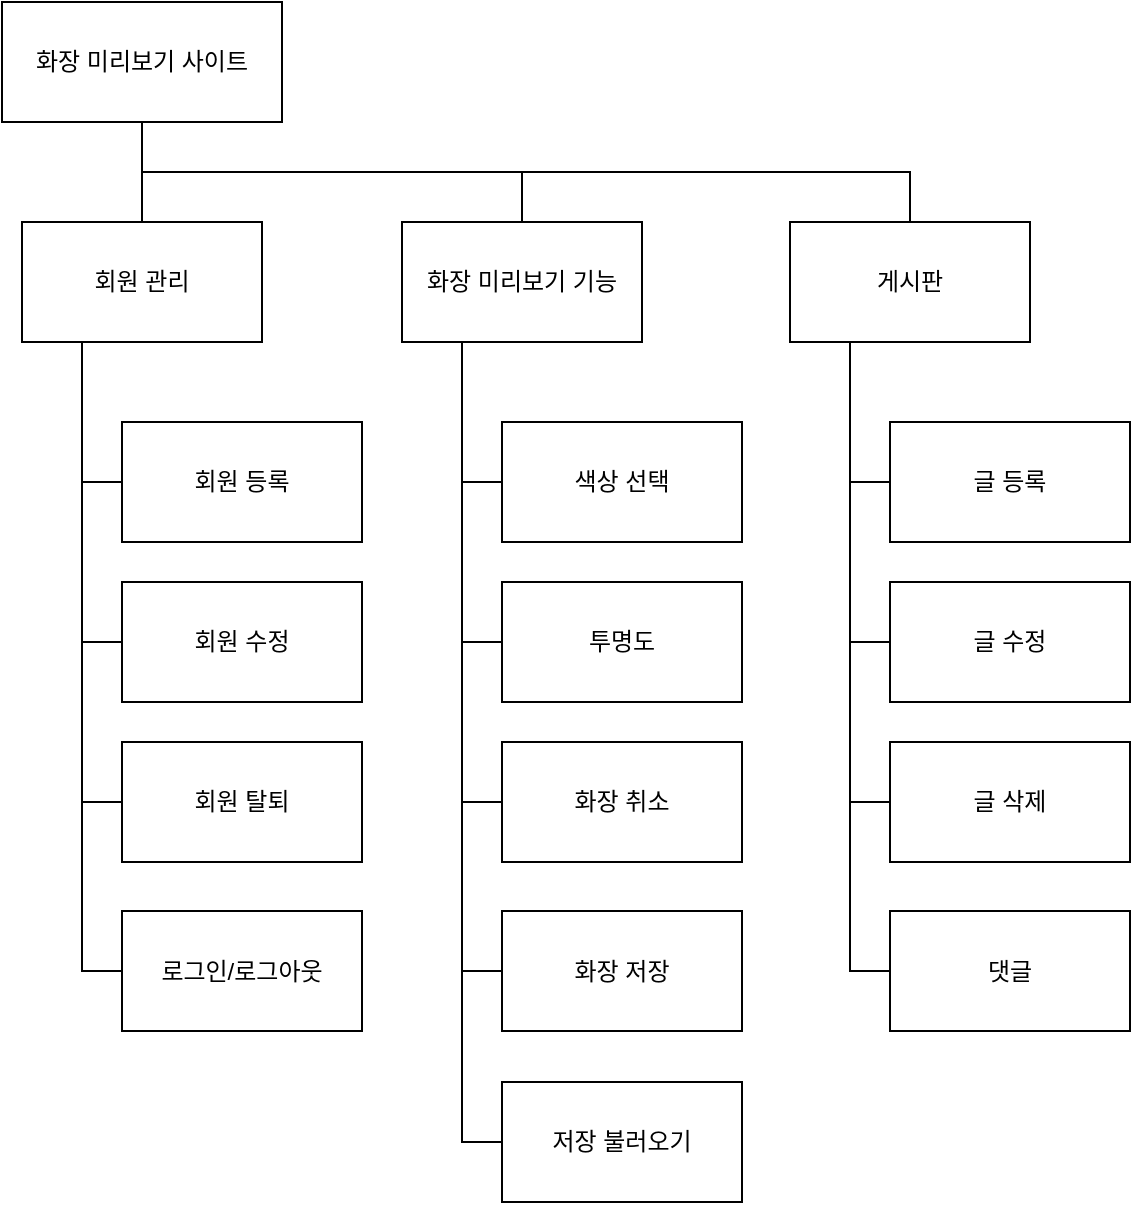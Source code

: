 <mxfile version="24.8.8">
  <diagram name="페이지-1" id="XAZbp5LNm1HYMfA_YuV1">
    <mxGraphModel dx="989" dy="538" grid="1" gridSize="10" guides="1" tooltips="1" connect="1" arrows="1" fold="1" page="1" pageScale="1" pageWidth="827" pageHeight="1169" math="0" shadow="0">
      <root>
        <mxCell id="0" />
        <mxCell id="1" parent="0" />
        <mxCell id="0J6E3vFg2zxYn511QmRk-1" value="&lt;font style=&quot;vertical-align: inherit;&quot;&gt;&lt;font style=&quot;vertical-align: inherit;&quot;&gt;화장 미리보기 사이트&lt;/font&gt;&lt;/font&gt;" style="rounded=0;whiteSpace=wrap;html=1;" vertex="1" parent="1">
          <mxGeometry x="30" y="70" width="140" height="60" as="geometry" />
        </mxCell>
        <mxCell id="0J6E3vFg2zxYn511QmRk-2" value="&lt;font style=&quot;vertical-align: inherit;&quot;&gt;&lt;font style=&quot;vertical-align: inherit;&quot;&gt;회원 관리&lt;/font&gt;&lt;/font&gt;" style="rounded=0;whiteSpace=wrap;html=1;" vertex="1" parent="1">
          <mxGeometry x="40" y="180" width="120" height="60" as="geometry" />
        </mxCell>
        <mxCell id="0J6E3vFg2zxYn511QmRk-3" value="&lt;font style=&quot;vertical-align: inherit;&quot;&gt;&lt;font style=&quot;vertical-align: inherit;&quot;&gt;&lt;font style=&quot;vertical-align: inherit;&quot;&gt;&lt;font style=&quot;vertical-align: inherit;&quot;&gt;회원 등록&lt;/font&gt;&lt;/font&gt;&lt;/font&gt;&lt;/font&gt;" style="rounded=0;whiteSpace=wrap;html=1;" vertex="1" parent="1">
          <mxGeometry x="90" y="280" width="120" height="60" as="geometry" />
        </mxCell>
        <mxCell id="0J6E3vFg2zxYn511QmRk-4" value="&lt;font style=&quot;vertical-align: inherit;&quot;&gt;&lt;font style=&quot;vertical-align: inherit;&quot;&gt;&lt;font style=&quot;vertical-align: inherit;&quot;&gt;&lt;font style=&quot;vertical-align: inherit;&quot;&gt;&lt;font style=&quot;vertical-align: inherit;&quot;&gt;&lt;font style=&quot;vertical-align: inherit;&quot;&gt;회원 수정&lt;/font&gt;&lt;/font&gt;&lt;/font&gt;&lt;/font&gt;&lt;/font&gt;&lt;/font&gt;" style="rounded=0;whiteSpace=wrap;html=1;" vertex="1" parent="1">
          <mxGeometry x="90" y="360" width="120" height="60" as="geometry" />
        </mxCell>
        <mxCell id="0J6E3vFg2zxYn511QmRk-5" value="&lt;font style=&quot;vertical-align: inherit;&quot;&gt;&lt;font style=&quot;vertical-align: inherit;&quot;&gt;&lt;font style=&quot;vertical-align: inherit;&quot;&gt;&lt;font style=&quot;vertical-align: inherit;&quot;&gt;&lt;font style=&quot;vertical-align: inherit;&quot;&gt;&lt;font style=&quot;vertical-align: inherit;&quot;&gt;&lt;font style=&quot;vertical-align: inherit;&quot;&gt;&lt;font style=&quot;vertical-align: inherit;&quot;&gt;회원 탈퇴&lt;/font&gt;&lt;/font&gt;&lt;/font&gt;&lt;/font&gt;&lt;/font&gt;&lt;/font&gt;&lt;/font&gt;&lt;/font&gt;" style="rounded=0;whiteSpace=wrap;html=1;" vertex="1" parent="1">
          <mxGeometry x="90" y="440" width="120" height="60" as="geometry" />
        </mxCell>
        <mxCell id="0J6E3vFg2zxYn511QmRk-6" value="&lt;font style=&quot;vertical-align: inherit;&quot;&gt;&lt;font style=&quot;vertical-align: inherit;&quot;&gt;로그인/로그아웃&lt;/font&gt;&lt;/font&gt;" style="rounded=0;whiteSpace=wrap;html=1;" vertex="1" parent="1">
          <mxGeometry x="90" y="524.5" width="120" height="60" as="geometry" />
        </mxCell>
        <mxCell id="0J6E3vFg2zxYn511QmRk-7" value="화장 미리보기 기능" style="rounded=0;whiteSpace=wrap;html=1;" vertex="1" parent="1">
          <mxGeometry x="230" y="180" width="120" height="60" as="geometry" />
        </mxCell>
        <mxCell id="0J6E3vFg2zxYn511QmRk-8" value="&lt;font style=&quot;vertical-align: inherit;&quot;&gt;&lt;font style=&quot;vertical-align: inherit;&quot;&gt;&lt;font style=&quot;vertical-align: inherit;&quot;&gt;&lt;font style=&quot;vertical-align: inherit;&quot;&gt;색상 선택&lt;/font&gt;&lt;/font&gt;&lt;/font&gt;&lt;/font&gt;" style="rounded=0;whiteSpace=wrap;html=1;" vertex="1" parent="1">
          <mxGeometry x="280" y="280" width="120" height="60" as="geometry" />
        </mxCell>
        <mxCell id="0J6E3vFg2zxYn511QmRk-9" value="&lt;font style=&quot;vertical-align: inherit;&quot;&gt;&lt;font style=&quot;vertical-align: inherit;&quot;&gt;&lt;font style=&quot;vertical-align: inherit;&quot;&gt;&lt;font style=&quot;vertical-align: inherit;&quot;&gt;&lt;font style=&quot;vertical-align: inherit;&quot;&gt;&lt;font style=&quot;vertical-align: inherit;&quot;&gt;투명도&lt;/font&gt;&lt;/font&gt;&lt;/font&gt;&lt;/font&gt;&lt;/font&gt;&lt;/font&gt;" style="rounded=0;whiteSpace=wrap;html=1;" vertex="1" parent="1">
          <mxGeometry x="280" y="360" width="120" height="60" as="geometry" />
        </mxCell>
        <mxCell id="0J6E3vFg2zxYn511QmRk-10" value="&lt;font style=&quot;vertical-align: inherit;&quot;&gt;&lt;font style=&quot;vertical-align: inherit;&quot;&gt;&lt;font style=&quot;vertical-align: inherit;&quot;&gt;&lt;font style=&quot;vertical-align: inherit;&quot;&gt;&lt;font style=&quot;vertical-align: inherit;&quot;&gt;&lt;font style=&quot;vertical-align: inherit;&quot;&gt;&lt;font style=&quot;vertical-align: inherit;&quot;&gt;&lt;font style=&quot;vertical-align: inherit;&quot;&gt;화장 취소&lt;/font&gt;&lt;/font&gt;&lt;/font&gt;&lt;/font&gt;&lt;/font&gt;&lt;/font&gt;&lt;/font&gt;&lt;/font&gt;" style="rounded=0;whiteSpace=wrap;html=1;" vertex="1" parent="1">
          <mxGeometry x="280" y="440" width="120" height="60" as="geometry" />
        </mxCell>
        <mxCell id="0J6E3vFg2zxYn511QmRk-11" value="&lt;font style=&quot;vertical-align: inherit;&quot;&gt;&lt;font style=&quot;vertical-align: inherit;&quot;&gt;화장 저장&lt;/font&gt;&lt;/font&gt;" style="rounded=0;whiteSpace=wrap;html=1;" vertex="1" parent="1">
          <mxGeometry x="280" y="524.5" width="120" height="60" as="geometry" />
        </mxCell>
        <mxCell id="0J6E3vFg2zxYn511QmRk-12" value="&lt;font style=&quot;vertical-align: inherit;&quot;&gt;&lt;font style=&quot;vertical-align: inherit;&quot;&gt;게시판&lt;/font&gt;&lt;/font&gt;" style="rounded=0;whiteSpace=wrap;html=1;" vertex="1" parent="1">
          <mxGeometry x="424" y="180" width="120" height="60" as="geometry" />
        </mxCell>
        <mxCell id="0J6E3vFg2zxYn511QmRk-13" value="글 등록" style="rounded=0;whiteSpace=wrap;html=1;" vertex="1" parent="1">
          <mxGeometry x="474" y="280" width="120" height="60" as="geometry" />
        </mxCell>
        <mxCell id="0J6E3vFg2zxYn511QmRk-14" value="&lt;font style=&quot;vertical-align: inherit;&quot;&gt;&lt;font style=&quot;vertical-align: inherit;&quot;&gt;&lt;font style=&quot;vertical-align: inherit;&quot;&gt;&lt;font style=&quot;vertical-align: inherit;&quot;&gt;&lt;font style=&quot;vertical-align: inherit;&quot;&gt;&lt;font style=&quot;vertical-align: inherit;&quot;&gt;글 수정&lt;/font&gt;&lt;/font&gt;&lt;/font&gt;&lt;/font&gt;&lt;/font&gt;&lt;/font&gt;" style="rounded=0;whiteSpace=wrap;html=1;" vertex="1" parent="1">
          <mxGeometry x="474" y="360" width="120" height="60" as="geometry" />
        </mxCell>
        <mxCell id="0J6E3vFg2zxYn511QmRk-15" value="&lt;font style=&quot;vertical-align: inherit;&quot;&gt;&lt;font style=&quot;vertical-align: inherit;&quot;&gt;&lt;font style=&quot;vertical-align: inherit;&quot;&gt;&lt;font style=&quot;vertical-align: inherit;&quot;&gt;&lt;font style=&quot;vertical-align: inherit;&quot;&gt;&lt;font style=&quot;vertical-align: inherit;&quot;&gt;&lt;font style=&quot;vertical-align: inherit;&quot;&gt;&lt;font style=&quot;vertical-align: inherit;&quot;&gt;글 삭제&lt;/font&gt;&lt;/font&gt;&lt;/font&gt;&lt;/font&gt;&lt;/font&gt;&lt;/font&gt;&lt;/font&gt;&lt;/font&gt;" style="rounded=0;whiteSpace=wrap;html=1;" vertex="1" parent="1">
          <mxGeometry x="474" y="440" width="120" height="60" as="geometry" />
        </mxCell>
        <mxCell id="0J6E3vFg2zxYn511QmRk-16" value="&lt;font style=&quot;vertical-align: inherit;&quot;&gt;&lt;font style=&quot;vertical-align: inherit;&quot;&gt;댓글&lt;/font&gt;&lt;/font&gt;" style="rounded=0;whiteSpace=wrap;html=1;" vertex="1" parent="1">
          <mxGeometry x="474" y="524.5" width="120" height="60" as="geometry" />
        </mxCell>
        <mxCell id="0J6E3vFg2zxYn511QmRk-17" value="&lt;font style=&quot;vertical-align: inherit;&quot;&gt;&lt;font style=&quot;vertical-align: inherit;&quot;&gt;저장 불러오기&lt;/font&gt;&lt;/font&gt;" style="rounded=0;whiteSpace=wrap;html=1;" vertex="1" parent="1">
          <mxGeometry x="280" y="610" width="120" height="60" as="geometry" />
        </mxCell>
        <mxCell id="0J6E3vFg2zxYn511QmRk-19" value="" style="endArrow=none;html=1;rounded=0;entryX=0.25;entryY=1;entryDx=0;entryDy=0;exitX=0;exitY=0.5;exitDx=0;exitDy=0;edgeStyle=orthogonalEdgeStyle;" edge="1" parent="1" source="0J6E3vFg2zxYn511QmRk-6" target="0J6E3vFg2zxYn511QmRk-2">
          <mxGeometry width="50" height="50" relative="1" as="geometry">
            <mxPoint x="430" y="530" as="sourcePoint" />
            <mxPoint x="60" y="270" as="targetPoint" />
          </mxGeometry>
        </mxCell>
        <mxCell id="0J6E3vFg2zxYn511QmRk-20" value="" style="endArrow=none;html=1;rounded=0;entryX=0.25;entryY=1;entryDx=0;entryDy=0;exitX=0;exitY=0.5;exitDx=0;exitDy=0;edgeStyle=orthogonalEdgeStyle;" edge="1" parent="1" source="0J6E3vFg2zxYn511QmRk-17" target="0J6E3vFg2zxYn511QmRk-7">
          <mxGeometry width="50" height="50" relative="1" as="geometry">
            <mxPoint x="270" y="420" as="sourcePoint" />
            <mxPoint x="320" y="370" as="targetPoint" />
          </mxGeometry>
        </mxCell>
        <mxCell id="0J6E3vFg2zxYn511QmRk-21" value="" style="endArrow=none;html=1;rounded=0;entryX=0.25;entryY=1;entryDx=0;entryDy=0;exitX=0;exitY=0.5;exitDx=0;exitDy=0;edgeStyle=orthogonalEdgeStyle;" edge="1" parent="1" source="0J6E3vFg2zxYn511QmRk-16" target="0J6E3vFg2zxYn511QmRk-12">
          <mxGeometry width="50" height="50" relative="1" as="geometry">
            <mxPoint x="270" y="420" as="sourcePoint" />
            <mxPoint x="320" y="370" as="targetPoint" />
          </mxGeometry>
        </mxCell>
        <mxCell id="0J6E3vFg2zxYn511QmRk-22" value="" style="endArrow=none;html=1;rounded=0;entryX=0.5;entryY=0;entryDx=0;entryDy=0;exitX=0.5;exitY=1;exitDx=0;exitDy=0;" edge="1" parent="1" source="0J6E3vFg2zxYn511QmRk-1" target="0J6E3vFg2zxYn511QmRk-2">
          <mxGeometry width="50" height="50" relative="1" as="geometry">
            <mxPoint x="260" y="310" as="sourcePoint" />
            <mxPoint x="310" y="260" as="targetPoint" />
          </mxGeometry>
        </mxCell>
        <mxCell id="0J6E3vFg2zxYn511QmRk-23" value="" style="endArrow=none;html=1;rounded=0;entryX=0.5;entryY=1;entryDx=0;entryDy=0;exitX=0.5;exitY=0;exitDx=0;exitDy=0;edgeStyle=orthogonalEdgeStyle;" edge="1" parent="1" source="0J6E3vFg2zxYn511QmRk-7" target="0J6E3vFg2zxYn511QmRk-1">
          <mxGeometry width="50" height="50" relative="1" as="geometry">
            <mxPoint x="210" y="280" as="sourcePoint" />
            <mxPoint x="260" y="230" as="targetPoint" />
          </mxGeometry>
        </mxCell>
        <mxCell id="0J6E3vFg2zxYn511QmRk-24" value="" style="endArrow=none;html=1;rounded=0;exitX=0.5;exitY=1;exitDx=0;exitDy=0;entryX=0.5;entryY=0;entryDx=0;entryDy=0;edgeStyle=orthogonalEdgeStyle;" edge="1" parent="1" source="0J6E3vFg2zxYn511QmRk-1" target="0J6E3vFg2zxYn511QmRk-12">
          <mxGeometry width="50" height="50" relative="1" as="geometry">
            <mxPoint x="210" y="280" as="sourcePoint" />
            <mxPoint x="260" y="230" as="targetPoint" />
          </mxGeometry>
        </mxCell>
        <mxCell id="0J6E3vFg2zxYn511QmRk-25" value="" style="endArrow=none;html=1;rounded=0;entryX=0.25;entryY=1;entryDx=0;entryDy=0;exitX=0;exitY=0.5;exitDx=0;exitDy=0;edgeStyle=orthogonalEdgeStyle;" edge="1" parent="1" source="0J6E3vFg2zxYn511QmRk-5" target="0J6E3vFg2zxYn511QmRk-2">
          <mxGeometry width="50" height="50" relative="1" as="geometry">
            <mxPoint x="210" y="420" as="sourcePoint" />
            <mxPoint x="260" y="370" as="targetPoint" />
          </mxGeometry>
        </mxCell>
        <mxCell id="0J6E3vFg2zxYn511QmRk-26" value="" style="endArrow=none;html=1;rounded=0;exitX=0.25;exitY=1;exitDx=0;exitDy=0;entryX=0;entryY=0.5;entryDx=0;entryDy=0;edgeStyle=orthogonalEdgeStyle;" edge="1" parent="1" source="0J6E3vFg2zxYn511QmRk-2" target="0J6E3vFg2zxYn511QmRk-4">
          <mxGeometry width="50" height="50" relative="1" as="geometry">
            <mxPoint x="210" y="420" as="sourcePoint" />
            <mxPoint x="260" y="370" as="targetPoint" />
          </mxGeometry>
        </mxCell>
        <mxCell id="0J6E3vFg2zxYn511QmRk-27" value="" style="endArrow=none;html=1;rounded=0;exitX=0.25;exitY=1;exitDx=0;exitDy=0;entryX=0;entryY=0.5;entryDx=0;entryDy=0;edgeStyle=orthogonalEdgeStyle;" edge="1" parent="1" source="0J6E3vFg2zxYn511QmRk-2" target="0J6E3vFg2zxYn511QmRk-3">
          <mxGeometry width="50" height="50" relative="1" as="geometry">
            <mxPoint x="210" y="420" as="sourcePoint" />
            <mxPoint x="260" y="370" as="targetPoint" />
          </mxGeometry>
        </mxCell>
        <mxCell id="0J6E3vFg2zxYn511QmRk-28" value="" style="endArrow=none;html=1;rounded=0;entryX=0;entryY=0.5;entryDx=0;entryDy=0;exitX=0.25;exitY=1;exitDx=0;exitDy=0;edgeStyle=orthogonalEdgeStyle;" edge="1" parent="1" source="0J6E3vFg2zxYn511QmRk-7" target="0J6E3vFg2zxYn511QmRk-11">
          <mxGeometry width="50" height="50" relative="1" as="geometry">
            <mxPoint x="210" y="490" as="sourcePoint" />
            <mxPoint x="260" y="440" as="targetPoint" />
          </mxGeometry>
        </mxCell>
        <mxCell id="0J6E3vFg2zxYn511QmRk-29" value="" style="endArrow=none;html=1;rounded=0;entryX=0;entryY=0.5;entryDx=0;entryDy=0;exitX=0.25;exitY=1;exitDx=0;exitDy=0;edgeStyle=orthogonalEdgeStyle;" edge="1" parent="1" source="0J6E3vFg2zxYn511QmRk-7" target="0J6E3vFg2zxYn511QmRk-10">
          <mxGeometry width="50" height="50" relative="1" as="geometry">
            <mxPoint x="210" y="420" as="sourcePoint" />
            <mxPoint x="260" y="370" as="targetPoint" />
          </mxGeometry>
        </mxCell>
        <mxCell id="0J6E3vFg2zxYn511QmRk-30" value="" style="endArrow=none;html=1;rounded=0;entryX=0;entryY=0.5;entryDx=0;entryDy=0;exitX=0.25;exitY=1;exitDx=0;exitDy=0;edgeStyle=orthogonalEdgeStyle;" edge="1" parent="1" source="0J6E3vFg2zxYn511QmRk-7" target="0J6E3vFg2zxYn511QmRk-9">
          <mxGeometry width="50" height="50" relative="1" as="geometry">
            <mxPoint x="210" y="420" as="sourcePoint" />
            <mxPoint x="260" y="370" as="targetPoint" />
          </mxGeometry>
        </mxCell>
        <mxCell id="0J6E3vFg2zxYn511QmRk-31" value="" style="endArrow=none;html=1;rounded=0;entryX=0;entryY=0.5;entryDx=0;entryDy=0;exitX=0.25;exitY=1;exitDx=0;exitDy=0;edgeStyle=orthogonalEdgeStyle;" edge="1" parent="1" source="0J6E3vFg2zxYn511QmRk-7" target="0J6E3vFg2zxYn511QmRk-8">
          <mxGeometry width="50" height="50" relative="1" as="geometry">
            <mxPoint x="210" y="420" as="sourcePoint" />
            <mxPoint x="260" y="370" as="targetPoint" />
          </mxGeometry>
        </mxCell>
        <mxCell id="0J6E3vFg2zxYn511QmRk-32" value="" style="endArrow=none;html=1;rounded=0;entryX=0;entryY=0.5;entryDx=0;entryDy=0;exitX=0.25;exitY=1;exitDx=0;exitDy=0;edgeStyle=orthogonalEdgeStyle;" edge="1" parent="1" source="0J6E3vFg2zxYn511QmRk-12" target="0J6E3vFg2zxYn511QmRk-15">
          <mxGeometry width="50" height="50" relative="1" as="geometry">
            <mxPoint x="210" y="420" as="sourcePoint" />
            <mxPoint x="260" y="370" as="targetPoint" />
          </mxGeometry>
        </mxCell>
        <mxCell id="0J6E3vFg2zxYn511QmRk-33" value="" style="endArrow=none;html=1;rounded=0;entryX=0;entryY=0.5;entryDx=0;entryDy=0;exitX=0.25;exitY=1;exitDx=0;exitDy=0;edgeStyle=orthogonalEdgeStyle;" edge="1" parent="1" source="0J6E3vFg2zxYn511QmRk-12" target="0J6E3vFg2zxYn511QmRk-14">
          <mxGeometry width="50" height="50" relative="1" as="geometry">
            <mxPoint x="210" y="420" as="sourcePoint" />
            <mxPoint x="260" y="370" as="targetPoint" />
          </mxGeometry>
        </mxCell>
        <mxCell id="0J6E3vFg2zxYn511QmRk-34" value="" style="endArrow=none;html=1;rounded=0;exitX=0;exitY=0.5;exitDx=0;exitDy=0;entryX=0.25;entryY=1;entryDx=0;entryDy=0;edgeStyle=orthogonalEdgeStyle;" edge="1" parent="1" source="0J6E3vFg2zxYn511QmRk-13" target="0J6E3vFg2zxYn511QmRk-12">
          <mxGeometry width="50" height="50" relative="1" as="geometry">
            <mxPoint x="210" y="420" as="sourcePoint" />
            <mxPoint x="260" y="370" as="targetPoint" />
          </mxGeometry>
        </mxCell>
      </root>
    </mxGraphModel>
  </diagram>
</mxfile>
